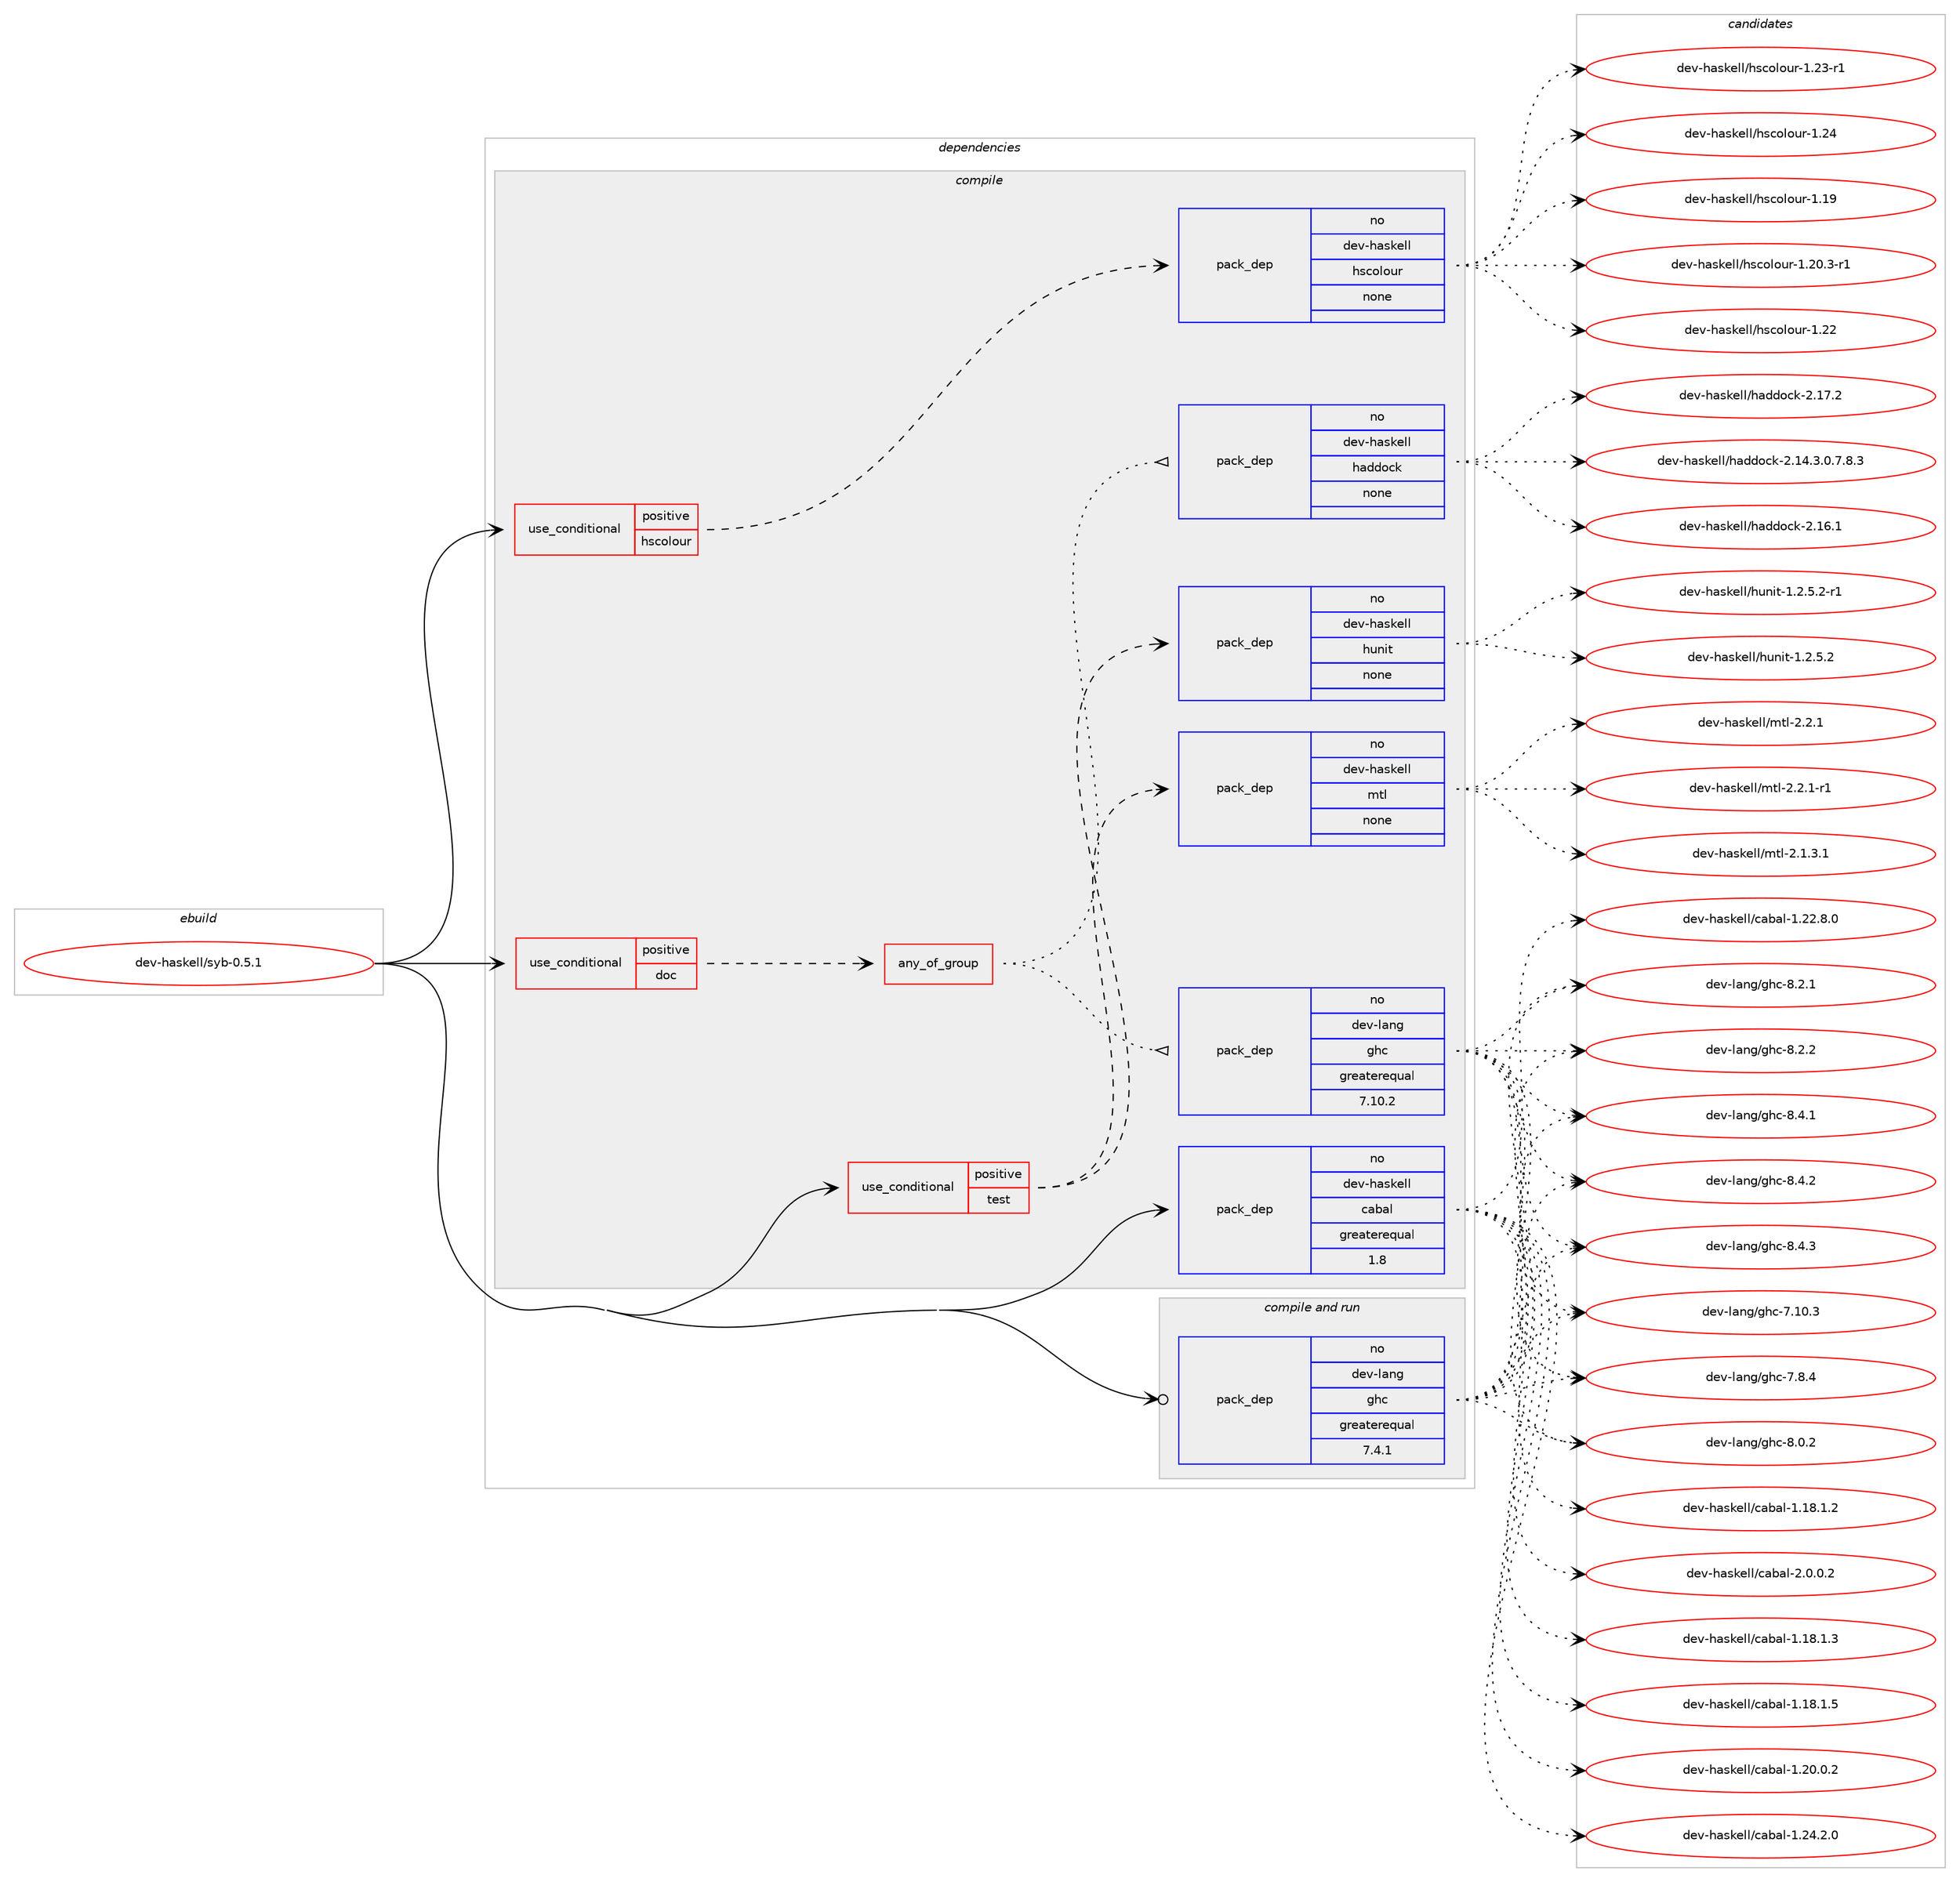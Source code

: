 digraph prolog {

# *************
# Graph options
# *************

newrank=true;
concentrate=true;
compound=true;
graph [rankdir=LR,fontname=Helvetica,fontsize=10,ranksep=1.5];#, ranksep=2.5, nodesep=0.2];
edge  [arrowhead=vee];
node  [fontname=Helvetica,fontsize=10];

# **********
# The ebuild
# **********

subgraph cluster_leftcol {
color=gray;
rank=same;
label=<<i>ebuild</i>>;
id [label="dev-haskell/syb-0.5.1", color=red, width=4, href="../dev-haskell/syb-0.5.1.svg"];
}

# ****************
# The dependencies
# ****************

subgraph cluster_midcol {
color=gray;
label=<<i>dependencies</i>>;
subgraph cluster_compile {
fillcolor="#eeeeee";
style=filled;
label=<<i>compile</i>>;
subgraph cond361557 {
dependency1344850 [label=<<TABLE BORDER="0" CELLBORDER="1" CELLSPACING="0" CELLPADDING="4"><TR><TD ROWSPAN="3" CELLPADDING="10">use_conditional</TD></TR><TR><TD>positive</TD></TR><TR><TD>doc</TD></TR></TABLE>>, shape=none, color=red];
subgraph any21582 {
dependency1344851 [label=<<TABLE BORDER="0" CELLBORDER="1" CELLSPACING="0" CELLPADDING="4"><TR><TD CELLPADDING="10">any_of_group</TD></TR></TABLE>>, shape=none, color=red];subgraph pack961159 {
dependency1344852 [label=<<TABLE BORDER="0" CELLBORDER="1" CELLSPACING="0" CELLPADDING="4" WIDTH="220"><TR><TD ROWSPAN="6" CELLPADDING="30">pack_dep</TD></TR><TR><TD WIDTH="110">no</TD></TR><TR><TD>dev-haskell</TD></TR><TR><TD>haddock</TD></TR><TR><TD>none</TD></TR><TR><TD></TD></TR></TABLE>>, shape=none, color=blue];
}
dependency1344851:e -> dependency1344852:w [weight=20,style="dotted",arrowhead="oinv"];
subgraph pack961160 {
dependency1344853 [label=<<TABLE BORDER="0" CELLBORDER="1" CELLSPACING="0" CELLPADDING="4" WIDTH="220"><TR><TD ROWSPAN="6" CELLPADDING="30">pack_dep</TD></TR><TR><TD WIDTH="110">no</TD></TR><TR><TD>dev-lang</TD></TR><TR><TD>ghc</TD></TR><TR><TD>greaterequal</TD></TR><TR><TD>7.10.2</TD></TR></TABLE>>, shape=none, color=blue];
}
dependency1344851:e -> dependency1344853:w [weight=20,style="dotted",arrowhead="oinv"];
}
dependency1344850:e -> dependency1344851:w [weight=20,style="dashed",arrowhead="vee"];
}
id:e -> dependency1344850:w [weight=20,style="solid",arrowhead="vee"];
subgraph cond361558 {
dependency1344854 [label=<<TABLE BORDER="0" CELLBORDER="1" CELLSPACING="0" CELLPADDING="4"><TR><TD ROWSPAN="3" CELLPADDING="10">use_conditional</TD></TR><TR><TD>positive</TD></TR><TR><TD>hscolour</TD></TR></TABLE>>, shape=none, color=red];
subgraph pack961161 {
dependency1344855 [label=<<TABLE BORDER="0" CELLBORDER="1" CELLSPACING="0" CELLPADDING="4" WIDTH="220"><TR><TD ROWSPAN="6" CELLPADDING="30">pack_dep</TD></TR><TR><TD WIDTH="110">no</TD></TR><TR><TD>dev-haskell</TD></TR><TR><TD>hscolour</TD></TR><TR><TD>none</TD></TR><TR><TD></TD></TR></TABLE>>, shape=none, color=blue];
}
dependency1344854:e -> dependency1344855:w [weight=20,style="dashed",arrowhead="vee"];
}
id:e -> dependency1344854:w [weight=20,style="solid",arrowhead="vee"];
subgraph cond361559 {
dependency1344856 [label=<<TABLE BORDER="0" CELLBORDER="1" CELLSPACING="0" CELLPADDING="4"><TR><TD ROWSPAN="3" CELLPADDING="10">use_conditional</TD></TR><TR><TD>positive</TD></TR><TR><TD>test</TD></TR></TABLE>>, shape=none, color=red];
subgraph pack961162 {
dependency1344857 [label=<<TABLE BORDER="0" CELLBORDER="1" CELLSPACING="0" CELLPADDING="4" WIDTH="220"><TR><TD ROWSPAN="6" CELLPADDING="30">pack_dep</TD></TR><TR><TD WIDTH="110">no</TD></TR><TR><TD>dev-haskell</TD></TR><TR><TD>hunit</TD></TR><TR><TD>none</TD></TR><TR><TD></TD></TR></TABLE>>, shape=none, color=blue];
}
dependency1344856:e -> dependency1344857:w [weight=20,style="dashed",arrowhead="vee"];
subgraph pack961163 {
dependency1344858 [label=<<TABLE BORDER="0" CELLBORDER="1" CELLSPACING="0" CELLPADDING="4" WIDTH="220"><TR><TD ROWSPAN="6" CELLPADDING="30">pack_dep</TD></TR><TR><TD WIDTH="110">no</TD></TR><TR><TD>dev-haskell</TD></TR><TR><TD>mtl</TD></TR><TR><TD>none</TD></TR><TR><TD></TD></TR></TABLE>>, shape=none, color=blue];
}
dependency1344856:e -> dependency1344858:w [weight=20,style="dashed",arrowhead="vee"];
}
id:e -> dependency1344856:w [weight=20,style="solid",arrowhead="vee"];
subgraph pack961164 {
dependency1344859 [label=<<TABLE BORDER="0" CELLBORDER="1" CELLSPACING="0" CELLPADDING="4" WIDTH="220"><TR><TD ROWSPAN="6" CELLPADDING="30">pack_dep</TD></TR><TR><TD WIDTH="110">no</TD></TR><TR><TD>dev-haskell</TD></TR><TR><TD>cabal</TD></TR><TR><TD>greaterequal</TD></TR><TR><TD>1.8</TD></TR></TABLE>>, shape=none, color=blue];
}
id:e -> dependency1344859:w [weight=20,style="solid",arrowhead="vee"];
}
subgraph cluster_compileandrun {
fillcolor="#eeeeee";
style=filled;
label=<<i>compile and run</i>>;
subgraph pack961165 {
dependency1344860 [label=<<TABLE BORDER="0" CELLBORDER="1" CELLSPACING="0" CELLPADDING="4" WIDTH="220"><TR><TD ROWSPAN="6" CELLPADDING="30">pack_dep</TD></TR><TR><TD WIDTH="110">no</TD></TR><TR><TD>dev-lang</TD></TR><TR><TD>ghc</TD></TR><TR><TD>greaterequal</TD></TR><TR><TD>7.4.1</TD></TR></TABLE>>, shape=none, color=blue];
}
id:e -> dependency1344860:w [weight=20,style="solid",arrowhead="odotvee"];
}
subgraph cluster_run {
fillcolor="#eeeeee";
style=filled;
label=<<i>run</i>>;
}
}

# **************
# The candidates
# **************

subgraph cluster_choices {
rank=same;
color=gray;
label=<<i>candidates</i>>;

subgraph choice961159 {
color=black;
nodesep=1;
choice1001011184510497115107101108108471049710010011199107455046495246514648465546564651 [label="dev-haskell/haddock-2.14.3.0.7.8.3", color=red, width=4,href="../dev-haskell/haddock-2.14.3.0.7.8.3.svg"];
choice100101118451049711510710110810847104971001001119910745504649544649 [label="dev-haskell/haddock-2.16.1", color=red, width=4,href="../dev-haskell/haddock-2.16.1.svg"];
choice100101118451049711510710110810847104971001001119910745504649554650 [label="dev-haskell/haddock-2.17.2", color=red, width=4,href="../dev-haskell/haddock-2.17.2.svg"];
dependency1344852:e -> choice1001011184510497115107101108108471049710010011199107455046495246514648465546564651:w [style=dotted,weight="100"];
dependency1344852:e -> choice100101118451049711510710110810847104971001001119910745504649544649:w [style=dotted,weight="100"];
dependency1344852:e -> choice100101118451049711510710110810847104971001001119910745504649554650:w [style=dotted,weight="100"];
}
subgraph choice961160 {
color=black;
nodesep=1;
choice1001011184510897110103471031049945554649484651 [label="dev-lang/ghc-7.10.3", color=red, width=4,href="../dev-lang/ghc-7.10.3.svg"];
choice10010111845108971101034710310499455546564652 [label="dev-lang/ghc-7.8.4", color=red, width=4,href="../dev-lang/ghc-7.8.4.svg"];
choice10010111845108971101034710310499455646484650 [label="dev-lang/ghc-8.0.2", color=red, width=4,href="../dev-lang/ghc-8.0.2.svg"];
choice10010111845108971101034710310499455646504649 [label="dev-lang/ghc-8.2.1", color=red, width=4,href="../dev-lang/ghc-8.2.1.svg"];
choice10010111845108971101034710310499455646504650 [label="dev-lang/ghc-8.2.2", color=red, width=4,href="../dev-lang/ghc-8.2.2.svg"];
choice10010111845108971101034710310499455646524649 [label="dev-lang/ghc-8.4.1", color=red, width=4,href="../dev-lang/ghc-8.4.1.svg"];
choice10010111845108971101034710310499455646524650 [label="dev-lang/ghc-8.4.2", color=red, width=4,href="../dev-lang/ghc-8.4.2.svg"];
choice10010111845108971101034710310499455646524651 [label="dev-lang/ghc-8.4.3", color=red, width=4,href="../dev-lang/ghc-8.4.3.svg"];
dependency1344853:e -> choice1001011184510897110103471031049945554649484651:w [style=dotted,weight="100"];
dependency1344853:e -> choice10010111845108971101034710310499455546564652:w [style=dotted,weight="100"];
dependency1344853:e -> choice10010111845108971101034710310499455646484650:w [style=dotted,weight="100"];
dependency1344853:e -> choice10010111845108971101034710310499455646504649:w [style=dotted,weight="100"];
dependency1344853:e -> choice10010111845108971101034710310499455646504650:w [style=dotted,weight="100"];
dependency1344853:e -> choice10010111845108971101034710310499455646524649:w [style=dotted,weight="100"];
dependency1344853:e -> choice10010111845108971101034710310499455646524650:w [style=dotted,weight="100"];
dependency1344853:e -> choice10010111845108971101034710310499455646524651:w [style=dotted,weight="100"];
}
subgraph choice961161 {
color=black;
nodesep=1;
choice100101118451049711510710110810847104115991111081111171144549464957 [label="dev-haskell/hscolour-1.19", color=red, width=4,href="../dev-haskell/hscolour-1.19.svg"];
choice10010111845104971151071011081084710411599111108111117114454946504846514511449 [label="dev-haskell/hscolour-1.20.3-r1", color=red, width=4,href="../dev-haskell/hscolour-1.20.3-r1.svg"];
choice100101118451049711510710110810847104115991111081111171144549465050 [label="dev-haskell/hscolour-1.22", color=red, width=4,href="../dev-haskell/hscolour-1.22.svg"];
choice1001011184510497115107101108108471041159911110811111711445494650514511449 [label="dev-haskell/hscolour-1.23-r1", color=red, width=4,href="../dev-haskell/hscolour-1.23-r1.svg"];
choice100101118451049711510710110810847104115991111081111171144549465052 [label="dev-haskell/hscolour-1.24", color=red, width=4,href="../dev-haskell/hscolour-1.24.svg"];
dependency1344855:e -> choice100101118451049711510710110810847104115991111081111171144549464957:w [style=dotted,weight="100"];
dependency1344855:e -> choice10010111845104971151071011081084710411599111108111117114454946504846514511449:w [style=dotted,weight="100"];
dependency1344855:e -> choice100101118451049711510710110810847104115991111081111171144549465050:w [style=dotted,weight="100"];
dependency1344855:e -> choice1001011184510497115107101108108471041159911110811111711445494650514511449:w [style=dotted,weight="100"];
dependency1344855:e -> choice100101118451049711510710110810847104115991111081111171144549465052:w [style=dotted,weight="100"];
}
subgraph choice961162 {
color=black;
nodesep=1;
choice1001011184510497115107101108108471041171101051164549465046534650 [label="dev-haskell/hunit-1.2.5.2", color=red, width=4,href="../dev-haskell/hunit-1.2.5.2.svg"];
choice10010111845104971151071011081084710411711010511645494650465346504511449 [label="dev-haskell/hunit-1.2.5.2-r1", color=red, width=4,href="../dev-haskell/hunit-1.2.5.2-r1.svg"];
dependency1344857:e -> choice1001011184510497115107101108108471041171101051164549465046534650:w [style=dotted,weight="100"];
dependency1344857:e -> choice10010111845104971151071011081084710411711010511645494650465346504511449:w [style=dotted,weight="100"];
}
subgraph choice961163 {
color=black;
nodesep=1;
choice1001011184510497115107101108108471091161084550464946514649 [label="dev-haskell/mtl-2.1.3.1", color=red, width=4,href="../dev-haskell/mtl-2.1.3.1.svg"];
choice100101118451049711510710110810847109116108455046504649 [label="dev-haskell/mtl-2.2.1", color=red, width=4,href="../dev-haskell/mtl-2.2.1.svg"];
choice1001011184510497115107101108108471091161084550465046494511449 [label="dev-haskell/mtl-2.2.1-r1", color=red, width=4,href="../dev-haskell/mtl-2.2.1-r1.svg"];
dependency1344858:e -> choice1001011184510497115107101108108471091161084550464946514649:w [style=dotted,weight="100"];
dependency1344858:e -> choice100101118451049711510710110810847109116108455046504649:w [style=dotted,weight="100"];
dependency1344858:e -> choice1001011184510497115107101108108471091161084550465046494511449:w [style=dotted,weight="100"];
}
subgraph choice961164 {
color=black;
nodesep=1;
choice10010111845104971151071011081084799979897108454946495646494650 [label="dev-haskell/cabal-1.18.1.2", color=red, width=4,href="../dev-haskell/cabal-1.18.1.2.svg"];
choice10010111845104971151071011081084799979897108454946495646494651 [label="dev-haskell/cabal-1.18.1.3", color=red, width=4,href="../dev-haskell/cabal-1.18.1.3.svg"];
choice10010111845104971151071011081084799979897108454946495646494653 [label="dev-haskell/cabal-1.18.1.5", color=red, width=4,href="../dev-haskell/cabal-1.18.1.5.svg"];
choice10010111845104971151071011081084799979897108454946504846484650 [label="dev-haskell/cabal-1.20.0.2", color=red, width=4,href="../dev-haskell/cabal-1.20.0.2.svg"];
choice10010111845104971151071011081084799979897108454946505046564648 [label="dev-haskell/cabal-1.22.8.0", color=red, width=4,href="../dev-haskell/cabal-1.22.8.0.svg"];
choice10010111845104971151071011081084799979897108454946505246504648 [label="dev-haskell/cabal-1.24.2.0", color=red, width=4,href="../dev-haskell/cabal-1.24.2.0.svg"];
choice100101118451049711510710110810847999798971084550464846484650 [label="dev-haskell/cabal-2.0.0.2", color=red, width=4,href="../dev-haskell/cabal-2.0.0.2.svg"];
dependency1344859:e -> choice10010111845104971151071011081084799979897108454946495646494650:w [style=dotted,weight="100"];
dependency1344859:e -> choice10010111845104971151071011081084799979897108454946495646494651:w [style=dotted,weight="100"];
dependency1344859:e -> choice10010111845104971151071011081084799979897108454946495646494653:w [style=dotted,weight="100"];
dependency1344859:e -> choice10010111845104971151071011081084799979897108454946504846484650:w [style=dotted,weight="100"];
dependency1344859:e -> choice10010111845104971151071011081084799979897108454946505046564648:w [style=dotted,weight="100"];
dependency1344859:e -> choice10010111845104971151071011081084799979897108454946505246504648:w [style=dotted,weight="100"];
dependency1344859:e -> choice100101118451049711510710110810847999798971084550464846484650:w [style=dotted,weight="100"];
}
subgraph choice961165 {
color=black;
nodesep=1;
choice1001011184510897110103471031049945554649484651 [label="dev-lang/ghc-7.10.3", color=red, width=4,href="../dev-lang/ghc-7.10.3.svg"];
choice10010111845108971101034710310499455546564652 [label="dev-lang/ghc-7.8.4", color=red, width=4,href="../dev-lang/ghc-7.8.4.svg"];
choice10010111845108971101034710310499455646484650 [label="dev-lang/ghc-8.0.2", color=red, width=4,href="../dev-lang/ghc-8.0.2.svg"];
choice10010111845108971101034710310499455646504649 [label="dev-lang/ghc-8.2.1", color=red, width=4,href="../dev-lang/ghc-8.2.1.svg"];
choice10010111845108971101034710310499455646504650 [label="dev-lang/ghc-8.2.2", color=red, width=4,href="../dev-lang/ghc-8.2.2.svg"];
choice10010111845108971101034710310499455646524649 [label="dev-lang/ghc-8.4.1", color=red, width=4,href="../dev-lang/ghc-8.4.1.svg"];
choice10010111845108971101034710310499455646524650 [label="dev-lang/ghc-8.4.2", color=red, width=4,href="../dev-lang/ghc-8.4.2.svg"];
choice10010111845108971101034710310499455646524651 [label="dev-lang/ghc-8.4.3", color=red, width=4,href="../dev-lang/ghc-8.4.3.svg"];
dependency1344860:e -> choice1001011184510897110103471031049945554649484651:w [style=dotted,weight="100"];
dependency1344860:e -> choice10010111845108971101034710310499455546564652:w [style=dotted,weight="100"];
dependency1344860:e -> choice10010111845108971101034710310499455646484650:w [style=dotted,weight="100"];
dependency1344860:e -> choice10010111845108971101034710310499455646504649:w [style=dotted,weight="100"];
dependency1344860:e -> choice10010111845108971101034710310499455646504650:w [style=dotted,weight="100"];
dependency1344860:e -> choice10010111845108971101034710310499455646524649:w [style=dotted,weight="100"];
dependency1344860:e -> choice10010111845108971101034710310499455646524650:w [style=dotted,weight="100"];
dependency1344860:e -> choice10010111845108971101034710310499455646524651:w [style=dotted,weight="100"];
}
}

}

